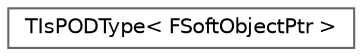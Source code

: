 digraph "Graphical Class Hierarchy"
{
 // INTERACTIVE_SVG=YES
 // LATEX_PDF_SIZE
  bgcolor="transparent";
  edge [fontname=Helvetica,fontsize=10,labelfontname=Helvetica,labelfontsize=10];
  node [fontname=Helvetica,fontsize=10,shape=box,height=0.2,width=0.4];
  rankdir="LR";
  Node0 [id="Node000000",label="TIsPODType\< FSoftObjectPtr \>",height=0.2,width=0.4,color="grey40", fillcolor="white", style="filled",URL="$d0/d08/structTIsPODType_3_01FSoftObjectPtr_01_4.html",tooltip=" "];
}
